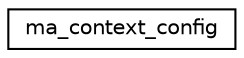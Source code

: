 digraph "Graphical Class Hierarchy"
{
 // LATEX_PDF_SIZE
  edge [fontname="Helvetica",fontsize="10",labelfontname="Helvetica",labelfontsize="10"];
  node [fontname="Helvetica",fontsize="10",shape=record];
  rankdir="LR";
  Node0 [label="ma_context_config",height=0.2,width=0.4,color="black", fillcolor="white", style="filled",URL="$structma__context__config.html",tooltip=" "];
}
